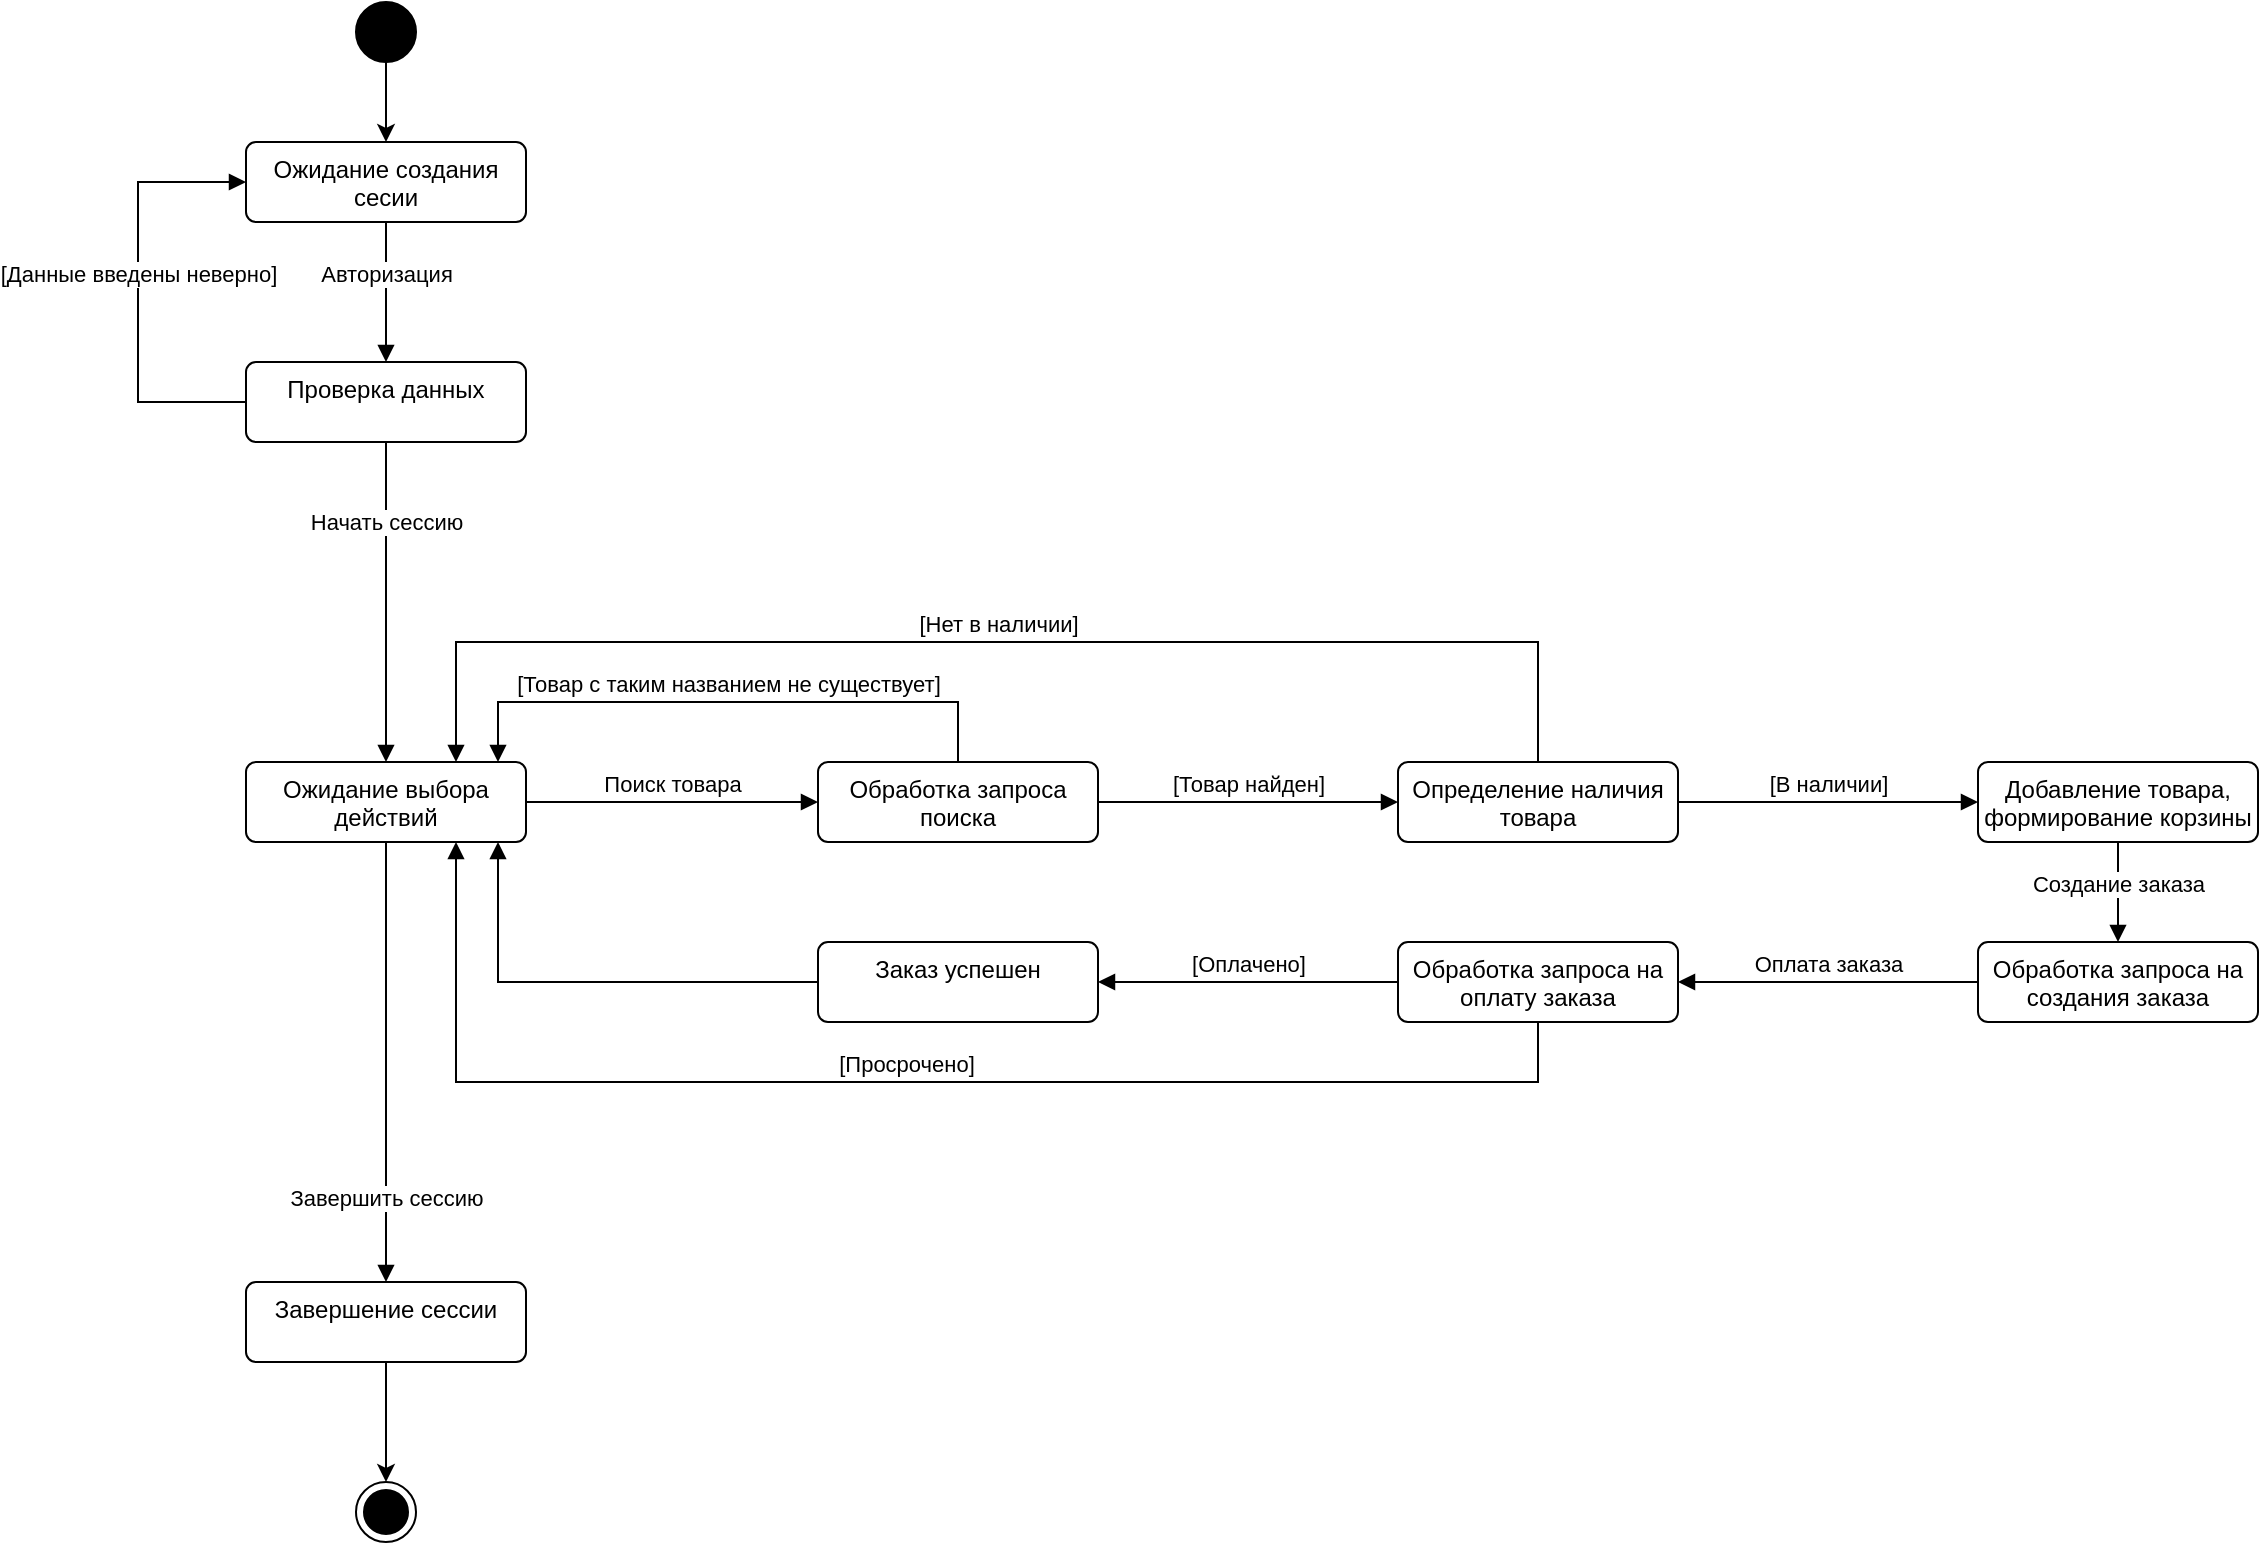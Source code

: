 <mxfile version="24.1.0" type="device">
  <diagram name="Страница — 1" id="E2Jnof0Cnpc3Nhv655wi">
    <mxGraphModel dx="1313" dy="786" grid="1" gridSize="10" guides="1" tooltips="1" connect="1" arrows="1" fold="1" page="1" pageScale="1" pageWidth="827" pageHeight="1169" math="0" shadow="0">
      <root>
        <mxCell id="0" />
        <mxCell id="1" parent="0" />
        <mxCell id="JBc9ciDDr-4Mu98TSSK5-10" style="edgeStyle=orthogonalEdgeStyle;rounded=0;orthogonalLoop=1;jettySize=auto;html=1;exitX=0.5;exitY=1;exitDx=0;exitDy=0;" edge="1" parent="1" source="JBc9ciDDr-4Mu98TSSK5-1" target="JBc9ciDDr-4Mu98TSSK5-2">
          <mxGeometry relative="1" as="geometry" />
        </mxCell>
        <mxCell id="JBc9ciDDr-4Mu98TSSK5-1" value="" style="ellipse;fillColor=strokeColor;html=1;" vertex="1" parent="1">
          <mxGeometry x="399" y="30" width="30" height="30" as="geometry" />
        </mxCell>
        <mxCell id="JBc9ciDDr-4Mu98TSSK5-2" value="Ожидание создания сесии" style="html=1;align=center;verticalAlign=top;rounded=1;absoluteArcSize=1;arcSize=10;dashed=0;whiteSpace=wrap;" vertex="1" parent="1">
          <mxGeometry x="344" y="100" width="140" height="40" as="geometry" />
        </mxCell>
        <mxCell id="JBc9ciDDr-4Mu98TSSK5-3" value="Проверка данных" style="html=1;align=center;verticalAlign=top;rounded=1;absoluteArcSize=1;arcSize=10;dashed=0;whiteSpace=wrap;" vertex="1" parent="1">
          <mxGeometry x="344" y="210" width="140" height="40" as="geometry" />
        </mxCell>
        <mxCell id="JBc9ciDDr-4Mu98TSSK5-4" value="Авторизация" style="html=1;verticalAlign=bottom;endArrow=block;curved=0;rounded=0;exitX=0.5;exitY=1;exitDx=0;exitDy=0;entryX=0.5;entryY=0;entryDx=0;entryDy=0;" edge="1" parent="1" source="JBc9ciDDr-4Mu98TSSK5-2" target="JBc9ciDDr-4Mu98TSSK5-3">
          <mxGeometry width="80" relative="1" as="geometry">
            <mxPoint x="370" y="230" as="sourcePoint" />
            <mxPoint x="450" y="230" as="targetPoint" />
          </mxGeometry>
        </mxCell>
        <mxCell id="JBc9ciDDr-4Mu98TSSK5-6" value="[Данные введены неверно]" style="html=1;verticalAlign=bottom;endArrow=block;curved=0;rounded=0;exitX=0;exitY=0.5;exitDx=0;exitDy=0;entryX=0;entryY=0.5;entryDx=0;entryDy=0;" edge="1" parent="1" source="JBc9ciDDr-4Mu98TSSK5-3" target="JBc9ciDDr-4Mu98TSSK5-2">
          <mxGeometry width="80" relative="1" as="geometry">
            <mxPoint x="370" y="230" as="sourcePoint" />
            <mxPoint x="450" y="230" as="targetPoint" />
            <Array as="points">
              <mxPoint x="290" y="230" />
              <mxPoint x="290" y="120" />
            </Array>
          </mxGeometry>
        </mxCell>
        <mxCell id="JBc9ciDDr-4Mu98TSSK5-7" value="Ожидание выбора действий" style="html=1;align=center;verticalAlign=top;rounded=1;absoluteArcSize=1;arcSize=10;dashed=0;whiteSpace=wrap;" vertex="1" parent="1">
          <mxGeometry x="344" y="410" width="140" height="40" as="geometry" />
        </mxCell>
        <mxCell id="JBc9ciDDr-4Mu98TSSK5-8" value="Начать сессию" style="html=1;verticalAlign=bottom;endArrow=block;curved=0;rounded=0;exitX=0.5;exitY=1;exitDx=0;exitDy=0;" edge="1" parent="1" source="JBc9ciDDr-4Mu98TSSK5-3" target="JBc9ciDDr-4Mu98TSSK5-7">
          <mxGeometry x="-0.375" width="80" relative="1" as="geometry">
            <mxPoint x="490" y="420" as="sourcePoint" />
            <mxPoint x="570" y="420" as="targetPoint" />
            <mxPoint y="-1" as="offset" />
          </mxGeometry>
        </mxCell>
        <mxCell id="JBc9ciDDr-4Mu98TSSK5-9" value="Обработка запроса поиска" style="html=1;align=center;verticalAlign=top;rounded=1;absoluteArcSize=1;arcSize=10;dashed=0;whiteSpace=wrap;" vertex="1" parent="1">
          <mxGeometry x="630" y="410" width="140" height="40" as="geometry" />
        </mxCell>
        <mxCell id="JBc9ciDDr-4Mu98TSSK5-11" value="Поиск товара" style="html=1;verticalAlign=bottom;endArrow=block;curved=0;rounded=0;exitX=1;exitY=0.5;exitDx=0;exitDy=0;entryX=0;entryY=0.5;entryDx=0;entryDy=0;" edge="1" parent="1" source="JBc9ciDDr-4Mu98TSSK5-7" target="JBc9ciDDr-4Mu98TSSK5-9">
          <mxGeometry width="80" relative="1" as="geometry">
            <mxPoint x="630" y="480" as="sourcePoint" />
            <mxPoint x="710" y="480" as="targetPoint" />
          </mxGeometry>
        </mxCell>
        <mxCell id="JBc9ciDDr-4Mu98TSSK5-12" value="Определение наличия товара" style="html=1;align=center;verticalAlign=top;rounded=1;absoluteArcSize=1;arcSize=10;dashed=0;whiteSpace=wrap;" vertex="1" parent="1">
          <mxGeometry x="920" y="410" width="140" height="40" as="geometry" />
        </mxCell>
        <mxCell id="JBc9ciDDr-4Mu98TSSK5-13" value="[Товар с таким названием не существует]" style="html=1;verticalAlign=bottom;endArrow=block;curved=0;rounded=0;exitX=0.5;exitY=0;exitDx=0;exitDy=0;" edge="1" parent="1" source="JBc9ciDDr-4Mu98TSSK5-9">
          <mxGeometry width="80" relative="1" as="geometry">
            <mxPoint x="650" y="430" as="sourcePoint" />
            <mxPoint x="470" y="410" as="targetPoint" />
            <Array as="points">
              <mxPoint x="700" y="380" />
              <mxPoint x="470" y="380" />
            </Array>
          </mxGeometry>
        </mxCell>
        <mxCell id="JBc9ciDDr-4Mu98TSSK5-14" value="[Товар найден]" style="html=1;verticalAlign=bottom;endArrow=block;curved=0;rounded=0;entryX=0;entryY=0.5;entryDx=0;entryDy=0;" edge="1" parent="1" target="JBc9ciDDr-4Mu98TSSK5-12">
          <mxGeometry width="80" relative="1" as="geometry">
            <mxPoint x="770" y="430" as="sourcePoint" />
            <mxPoint x="730" y="430" as="targetPoint" />
          </mxGeometry>
        </mxCell>
        <mxCell id="JBc9ciDDr-4Mu98TSSK5-15" value="[Нет в наличии]" style="html=1;verticalAlign=bottom;endArrow=block;curved=0;rounded=0;exitX=0.5;exitY=0;exitDx=0;exitDy=0;entryX=0.75;entryY=0;entryDx=0;entryDy=0;" edge="1" parent="1" source="JBc9ciDDr-4Mu98TSSK5-12" target="JBc9ciDDr-4Mu98TSSK5-7">
          <mxGeometry width="80" relative="1" as="geometry">
            <mxPoint x="770" y="380" as="sourcePoint" />
            <mxPoint x="850" y="380" as="targetPoint" />
            <Array as="points">
              <mxPoint x="990" y="350" />
              <mxPoint x="449" y="350" />
            </Array>
          </mxGeometry>
        </mxCell>
        <mxCell id="JBc9ciDDr-4Mu98TSSK5-16" value="Добавление товара, формирование корзины" style="html=1;align=center;verticalAlign=top;rounded=1;absoluteArcSize=1;arcSize=10;dashed=0;whiteSpace=wrap;" vertex="1" parent="1">
          <mxGeometry x="1210" y="410" width="140" height="40" as="geometry" />
        </mxCell>
        <mxCell id="JBc9ciDDr-4Mu98TSSK5-17" value="[В наличии]" style="html=1;verticalAlign=bottom;endArrow=block;curved=0;rounded=0;exitX=1;exitY=0.5;exitDx=0;exitDy=0;entryX=0;entryY=0.5;entryDx=0;entryDy=0;" edge="1" parent="1" source="JBc9ciDDr-4Mu98TSSK5-12" target="JBc9ciDDr-4Mu98TSSK5-16">
          <mxGeometry width="80" relative="1" as="geometry">
            <mxPoint x="1030" y="450" as="sourcePoint" />
            <mxPoint x="1110" y="450" as="targetPoint" />
          </mxGeometry>
        </mxCell>
        <mxCell id="JBc9ciDDr-4Mu98TSSK5-18" value="Обработка запроса на создания заказа" style="html=1;align=center;verticalAlign=top;rounded=1;absoluteArcSize=1;arcSize=10;dashed=0;whiteSpace=wrap;" vertex="1" parent="1">
          <mxGeometry x="1210" y="500" width="140" height="40" as="geometry" />
        </mxCell>
        <mxCell id="JBc9ciDDr-4Mu98TSSK5-19" value="Создание заказа" style="html=1;verticalAlign=bottom;endArrow=block;curved=0;rounded=0;exitX=0.5;exitY=1;exitDx=0;exitDy=0;" edge="1" parent="1" source="JBc9ciDDr-4Mu98TSSK5-16" target="JBc9ciDDr-4Mu98TSSK5-18">
          <mxGeometry x="0.2" width="80" relative="1" as="geometry">
            <mxPoint x="1070" y="520" as="sourcePoint" />
            <mxPoint x="1150" y="520" as="targetPoint" />
            <mxPoint as="offset" />
          </mxGeometry>
        </mxCell>
        <mxCell id="JBc9ciDDr-4Mu98TSSK5-20" value="Обработка запроса на оплату заказа" style="html=1;align=center;verticalAlign=top;rounded=1;absoluteArcSize=1;arcSize=10;dashed=0;whiteSpace=wrap;" vertex="1" parent="1">
          <mxGeometry x="920" y="500" width="140" height="40" as="geometry" />
        </mxCell>
        <mxCell id="JBc9ciDDr-4Mu98TSSK5-21" value="Оплата заказа" style="html=1;verticalAlign=bottom;endArrow=block;curved=0;rounded=0;exitX=0;exitY=0.5;exitDx=0;exitDy=0;" edge="1" parent="1" source="JBc9ciDDr-4Mu98TSSK5-18" target="JBc9ciDDr-4Mu98TSSK5-20">
          <mxGeometry width="80" relative="1" as="geometry">
            <mxPoint x="990" y="570" as="sourcePoint" />
            <mxPoint x="1070" y="570" as="targetPoint" />
          </mxGeometry>
        </mxCell>
        <mxCell id="JBc9ciDDr-4Mu98TSSK5-22" value="Заказ успешен" style="html=1;align=center;verticalAlign=top;rounded=1;absoluteArcSize=1;arcSize=10;dashed=0;whiteSpace=wrap;" vertex="1" parent="1">
          <mxGeometry x="630" y="500" width="140" height="40" as="geometry" />
        </mxCell>
        <mxCell id="JBc9ciDDr-4Mu98TSSK5-23" value="[Оплачено]" style="html=1;verticalAlign=bottom;endArrow=block;curved=0;rounded=0;exitX=0;exitY=0.5;exitDx=0;exitDy=0;entryX=1;entryY=0.5;entryDx=0;entryDy=0;" edge="1" parent="1" source="JBc9ciDDr-4Mu98TSSK5-20" target="JBc9ciDDr-4Mu98TSSK5-22">
          <mxGeometry width="80" relative="1" as="geometry">
            <mxPoint x="700" y="540" as="sourcePoint" />
            <mxPoint x="780" y="540" as="targetPoint" />
          </mxGeometry>
        </mxCell>
        <mxCell id="JBc9ciDDr-4Mu98TSSK5-24" value="[Просрочено]" style="html=1;verticalAlign=bottom;endArrow=block;curved=0;rounded=0;exitX=0.5;exitY=1;exitDx=0;exitDy=0;entryX=0.75;entryY=1;entryDx=0;entryDy=0;" edge="1" parent="1" source="JBc9ciDDr-4Mu98TSSK5-20" target="JBc9ciDDr-4Mu98TSSK5-7">
          <mxGeometry width="80" relative="1" as="geometry">
            <mxPoint x="680" y="530" as="sourcePoint" />
            <mxPoint x="760" y="530" as="targetPoint" />
            <Array as="points">
              <mxPoint x="990" y="570" />
              <mxPoint x="449" y="570" />
            </Array>
          </mxGeometry>
        </mxCell>
        <mxCell id="JBc9ciDDr-4Mu98TSSK5-25" value="" style="html=1;verticalAlign=bottom;endArrow=block;curved=0;rounded=0;exitX=0;exitY=0.5;exitDx=0;exitDy=0;" edge="1" parent="1" source="JBc9ciDDr-4Mu98TSSK5-22">
          <mxGeometry width="80" relative="1" as="geometry">
            <mxPoint x="680" y="530" as="sourcePoint" />
            <mxPoint x="470" y="450" as="targetPoint" />
            <Array as="points">
              <mxPoint x="470" y="520" />
            </Array>
          </mxGeometry>
        </mxCell>
        <mxCell id="JBc9ciDDr-4Mu98TSSK5-29" style="edgeStyle=orthogonalEdgeStyle;rounded=0;orthogonalLoop=1;jettySize=auto;html=1;exitX=0.5;exitY=1;exitDx=0;exitDy=0;" edge="1" parent="1" source="JBc9ciDDr-4Mu98TSSK5-26" target="JBc9ciDDr-4Mu98TSSK5-27">
          <mxGeometry relative="1" as="geometry" />
        </mxCell>
        <mxCell id="JBc9ciDDr-4Mu98TSSK5-26" value="Завершение сессии" style="html=1;align=center;verticalAlign=top;rounded=1;absoluteArcSize=1;arcSize=10;dashed=0;whiteSpace=wrap;" vertex="1" parent="1">
          <mxGeometry x="344" y="670" width="140" height="40" as="geometry" />
        </mxCell>
        <mxCell id="JBc9ciDDr-4Mu98TSSK5-27" value="" style="ellipse;html=1;shape=endState;fillColor=strokeColor;" vertex="1" parent="1">
          <mxGeometry x="399" y="770" width="30" height="30" as="geometry" />
        </mxCell>
        <mxCell id="JBc9ciDDr-4Mu98TSSK5-28" value="Завершить сессию" style="html=1;verticalAlign=bottom;endArrow=block;curved=0;rounded=0;exitX=0.5;exitY=1;exitDx=0;exitDy=0;entryX=0.5;entryY=0;entryDx=0;entryDy=0;" edge="1" parent="1" source="JBc9ciDDr-4Mu98TSSK5-7" target="JBc9ciDDr-4Mu98TSSK5-26">
          <mxGeometry x="0.7" width="80" relative="1" as="geometry">
            <mxPoint x="490" y="470" as="sourcePoint" />
            <mxPoint x="570" y="470" as="targetPoint" />
            <mxPoint as="offset" />
          </mxGeometry>
        </mxCell>
      </root>
    </mxGraphModel>
  </diagram>
</mxfile>
